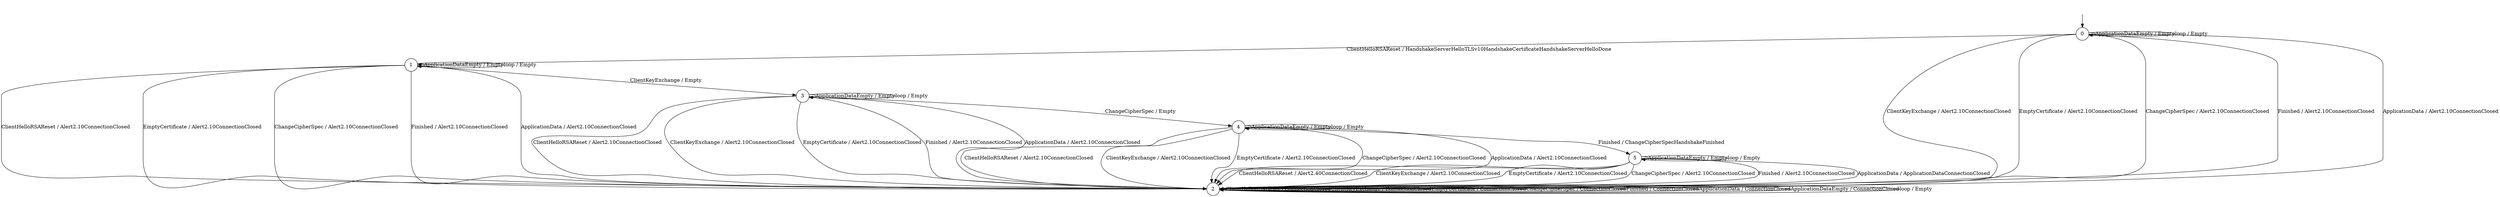 digraph g {
__start0 [label="" shape="none"];

	s0 [shape="circle" label="0"];
	s1 [shape="circle" label="1"];
	s2 [shape="circle" label="2"];
	s3 [shape="circle" label="3"];
	s4 [shape="circle" label="4"];
	s5 [shape="circle" label="5"];
	s0 -> s1 [label="ClientHelloRSAReset / HandshakeServerHelloTLSv10HandshakeCertificateHandshakeServerHelloDone"];
	s0 -> s2 [label="ClientKeyExchange / Alert2.10ConnectionClosed"];
	s0 -> s2 [label="EmptyCertificate / Alert2.10ConnectionClosed"];
	s0 -> s2 [label="ChangeCipherSpec / Alert2.10ConnectionClosed"];
	s0 -> s2 [label="Finished / Alert2.10ConnectionClosed"];
	s0 -> s2 [label="ApplicationData / Alert2.10ConnectionClosed"];
	s0 -> s0 [label="ApplicationDataEmpty / Empty"];
	s1 -> s2 [label="ClientHelloRSAReset / Alert2.10ConnectionClosed"];
	s1 -> s3 [label="ClientKeyExchange / Empty"];
	s1 -> s2 [label="EmptyCertificate / Alert2.10ConnectionClosed"];
	s1 -> s2 [label="ChangeCipherSpec / Alert2.10ConnectionClosed"];
	s1 -> s2 [label="Finished / Alert2.10ConnectionClosed"];
	s1 -> s2 [label="ApplicationData / Alert2.10ConnectionClosed"];
	s1 -> s1 [label="ApplicationDataEmpty / Empty"];
	s2 -> s2 [label="ClientHelloRSAReset / ConnectionClosed"];
	s2 -> s2 [label="ClientKeyExchange / ConnectionClosed"];
	s2 -> s2 [label="EmptyCertificate / ConnectionClosed"];
	s2 -> s2 [label="ChangeCipherSpec / ConnectionClosed"];
	s2 -> s2 [label="Finished / ConnectionClosed"];
	s2 -> s2 [label="ApplicationData / ConnectionClosed"];
	s2 -> s2 [label="ApplicationDataEmpty / ConnectionClosed"];
	s3 -> s2 [label="ClientHelloRSAReset / Alert2.10ConnectionClosed"];
	s3 -> s2 [label="ClientKeyExchange / Alert2.10ConnectionClosed"];
	s3 -> s2 [label="EmptyCertificate / Alert2.10ConnectionClosed"];
	s3 -> s4 [label="ChangeCipherSpec / Empty"];
	s3 -> s2 [label="Finished / Alert2.10ConnectionClosed"];
	s3 -> s2 [label="ApplicationData / Alert2.10ConnectionClosed"];
	s3 -> s3 [label="ApplicationDataEmpty / Empty"];
	s4 -> s2 [label="ClientHelloRSAReset / Alert2.10ConnectionClosed"];
	s4 -> s2 [label="ClientKeyExchange / Alert2.10ConnectionClosed"];
	s4 -> s2 [label="EmptyCertificate / Alert2.10ConnectionClosed"];
	s4 -> s2 [label="ChangeCipherSpec / Alert2.10ConnectionClosed"];
	s4 -> s5 [label="Finished / ChangeCipherSpecHandshakeFinished"];
	s4 -> s2 [label="ApplicationData / Alert2.10ConnectionClosed"];
	s4 -> s4 [label="ApplicationDataEmpty / Empty"];
	s5 -> s2 [label="ClientHelloRSAReset / Alert2.40ConnectionClosed"];
	s5 -> s2 [label="ClientKeyExchange / Alert2.10ConnectionClosed"];
	s5 -> s2 [label="EmptyCertificate / Alert2.10ConnectionClosed"];
	s5 -> s2 [label="ChangeCipherSpec / Alert2.10ConnectionClosed"];
	s5 -> s2 [label="Finished / Alert2.10ConnectionClosed"];
	s5 -> s2 [label="ApplicationData / ApplicationDataConnectionClosed"];
	s5 -> s5 [label="ApplicationDataEmpty / Empty"];
    s0 -> s0 [label="loop / Empty"];
    s1 -> s1 [label="loop / Empty"];
    s2 -> s2 [label="loop / Empty"];
    s3 -> s3 [label="loop / Empty"];
    s4 -> s4 [label="loop / Empty"];
    s5 -> s5 [label="loop / Empty"];

__start0 -> s0;
}
